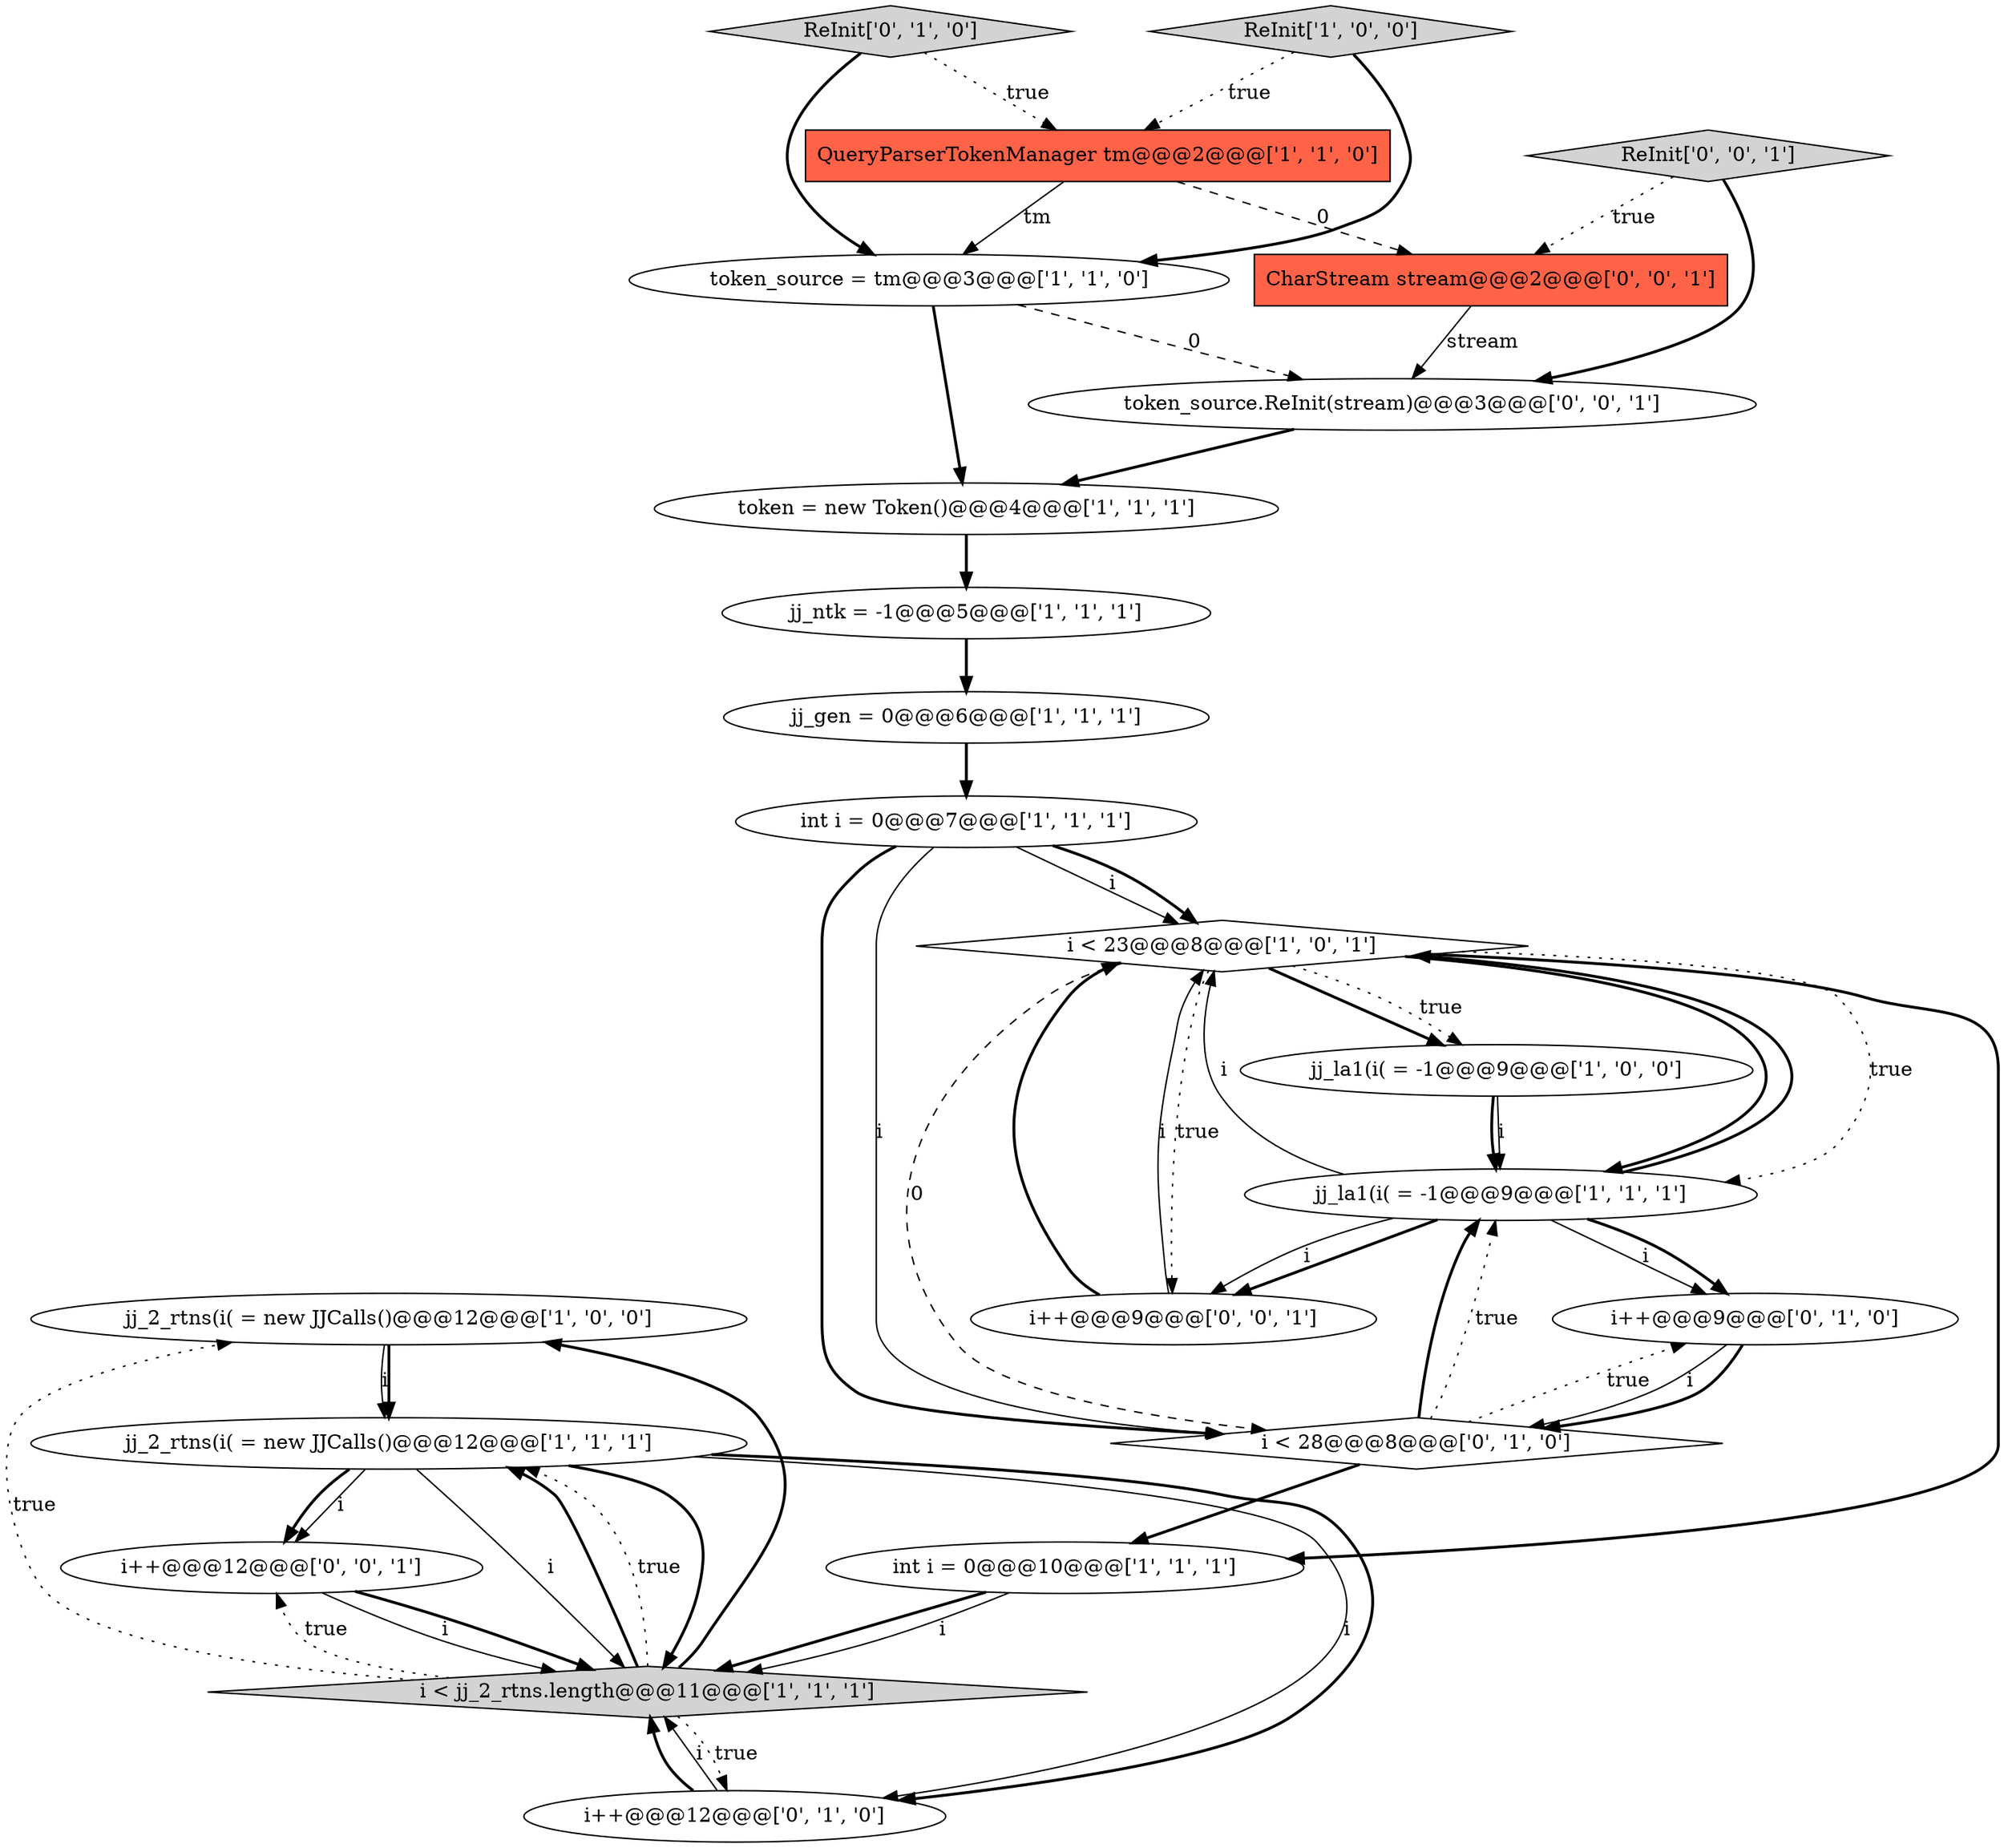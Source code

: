digraph {
2 [style = filled, label = "jj_2_rtns(i( = new JJCalls()@@@12@@@['1', '0', '0']", fillcolor = white, shape = ellipse image = "AAA0AAABBB1BBB"];
19 [style = filled, label = "token_source.ReInit(stream)@@@3@@@['0', '0', '1']", fillcolor = white, shape = ellipse image = "AAA0AAABBB3BBB"];
20 [style = filled, label = "i++@@@9@@@['0', '0', '1']", fillcolor = white, shape = ellipse image = "AAA0AAABBB3BBB"];
10 [style = filled, label = "jj_gen = 0@@@6@@@['1', '1', '1']", fillcolor = white, shape = ellipse image = "AAA0AAABBB1BBB"];
11 [style = filled, label = "QueryParserTokenManager tm@@@2@@@['1', '1', '0']", fillcolor = tomato, shape = box image = "AAA0AAABBB1BBB"];
1 [style = filled, label = "int i = 0@@@10@@@['1', '1', '1']", fillcolor = white, shape = ellipse image = "AAA0AAABBB1BBB"];
7 [style = filled, label = "ReInit['1', '0', '0']", fillcolor = lightgray, shape = diamond image = "AAA0AAABBB1BBB"];
0 [style = filled, label = "jj_ntk = -1@@@5@@@['1', '1', '1']", fillcolor = white, shape = ellipse image = "AAA0AAABBB1BBB"];
21 [style = filled, label = "i++@@@12@@@['0', '0', '1']", fillcolor = white, shape = ellipse image = "AAA0AAABBB3BBB"];
14 [style = filled, label = "ReInit['0', '1', '0']", fillcolor = lightgray, shape = diamond image = "AAA0AAABBB2BBB"];
13 [style = filled, label = "int i = 0@@@7@@@['1', '1', '1']", fillcolor = white, shape = ellipse image = "AAA0AAABBB1BBB"];
18 [style = filled, label = "CharStream stream@@@2@@@['0', '0', '1']", fillcolor = tomato, shape = box image = "AAA0AAABBB3BBB"];
22 [style = filled, label = "ReInit['0', '0', '1']", fillcolor = lightgray, shape = diamond image = "AAA0AAABBB3BBB"];
8 [style = filled, label = "i < 23@@@8@@@['1', '0', '1']", fillcolor = white, shape = diamond image = "AAA0AAABBB1BBB"];
15 [style = filled, label = "i++@@@12@@@['0', '1', '0']", fillcolor = white, shape = ellipse image = "AAA0AAABBB2BBB"];
6 [style = filled, label = "jj_la1(i( = -1@@@9@@@['1', '1', '1']", fillcolor = white, shape = ellipse image = "AAA0AAABBB1BBB"];
9 [style = filled, label = "token = new Token()@@@4@@@['1', '1', '1']", fillcolor = white, shape = ellipse image = "AAA0AAABBB1BBB"];
16 [style = filled, label = "i++@@@9@@@['0', '1', '0']", fillcolor = white, shape = ellipse image = "AAA0AAABBB2BBB"];
17 [style = filled, label = "i < 28@@@8@@@['0', '1', '0']", fillcolor = white, shape = diamond image = "AAA1AAABBB2BBB"];
3 [style = filled, label = "jj_la1(i( = -1@@@9@@@['1', '0', '0']", fillcolor = white, shape = ellipse image = "AAA0AAABBB1BBB"];
12 [style = filled, label = "token_source = tm@@@3@@@['1', '1', '0']", fillcolor = white, shape = ellipse image = "AAA0AAABBB1BBB"];
5 [style = filled, label = "jj_2_rtns(i( = new JJCalls()@@@12@@@['1', '1', '1']", fillcolor = white, shape = ellipse image = "AAA0AAABBB1BBB"];
4 [style = filled, label = "i < jj_2_rtns.length@@@11@@@['1', '1', '1']", fillcolor = lightgray, shape = diamond image = "AAA0AAABBB1BBB"];
22->19 [style = bold, label=""];
5->15 [style = solid, label="i"];
19->9 [style = bold, label=""];
11->12 [style = solid, label="tm"];
17->16 [style = dotted, label="true"];
13->8 [style = solid, label="i"];
5->21 [style = solid, label="i"];
4->21 [style = dotted, label="true"];
2->5 [style = bold, label=""];
13->17 [style = bold, label=""];
4->5 [style = bold, label=""];
15->4 [style = bold, label=""];
8->6 [style = dotted, label="true"];
5->4 [style = solid, label="i"];
20->8 [style = bold, label=""];
18->19 [style = solid, label="stream"];
14->12 [style = bold, label=""];
6->16 [style = solid, label="i"];
2->5 [style = solid, label="i"];
21->4 [style = solid, label="i"];
9->0 [style = bold, label=""];
6->8 [style = solid, label="i"];
8->6 [style = bold, label=""];
6->20 [style = bold, label=""];
8->20 [style = dotted, label="true"];
6->8 [style = bold, label=""];
5->15 [style = bold, label=""];
5->4 [style = bold, label=""];
8->3 [style = bold, label=""];
4->2 [style = bold, label=""];
7->11 [style = dotted, label="true"];
3->6 [style = bold, label=""];
8->1 [style = bold, label=""];
12->9 [style = bold, label=""];
0->10 [style = bold, label=""];
6->16 [style = bold, label=""];
15->4 [style = solid, label="i"];
7->12 [style = bold, label=""];
4->15 [style = dotted, label="true"];
10->13 [style = bold, label=""];
17->6 [style = bold, label=""];
5->21 [style = bold, label=""];
12->19 [style = dashed, label="0"];
16->17 [style = solid, label="i"];
11->18 [style = dashed, label="0"];
17->6 [style = dotted, label="true"];
1->4 [style = bold, label=""];
4->5 [style = dotted, label="true"];
16->17 [style = bold, label=""];
8->3 [style = dotted, label="true"];
13->8 [style = bold, label=""];
14->11 [style = dotted, label="true"];
4->2 [style = dotted, label="true"];
3->6 [style = solid, label="i"];
22->18 [style = dotted, label="true"];
21->4 [style = bold, label=""];
13->17 [style = solid, label="i"];
8->17 [style = dashed, label="0"];
1->4 [style = solid, label="i"];
20->8 [style = solid, label="i"];
6->20 [style = solid, label="i"];
17->1 [style = bold, label=""];
}
